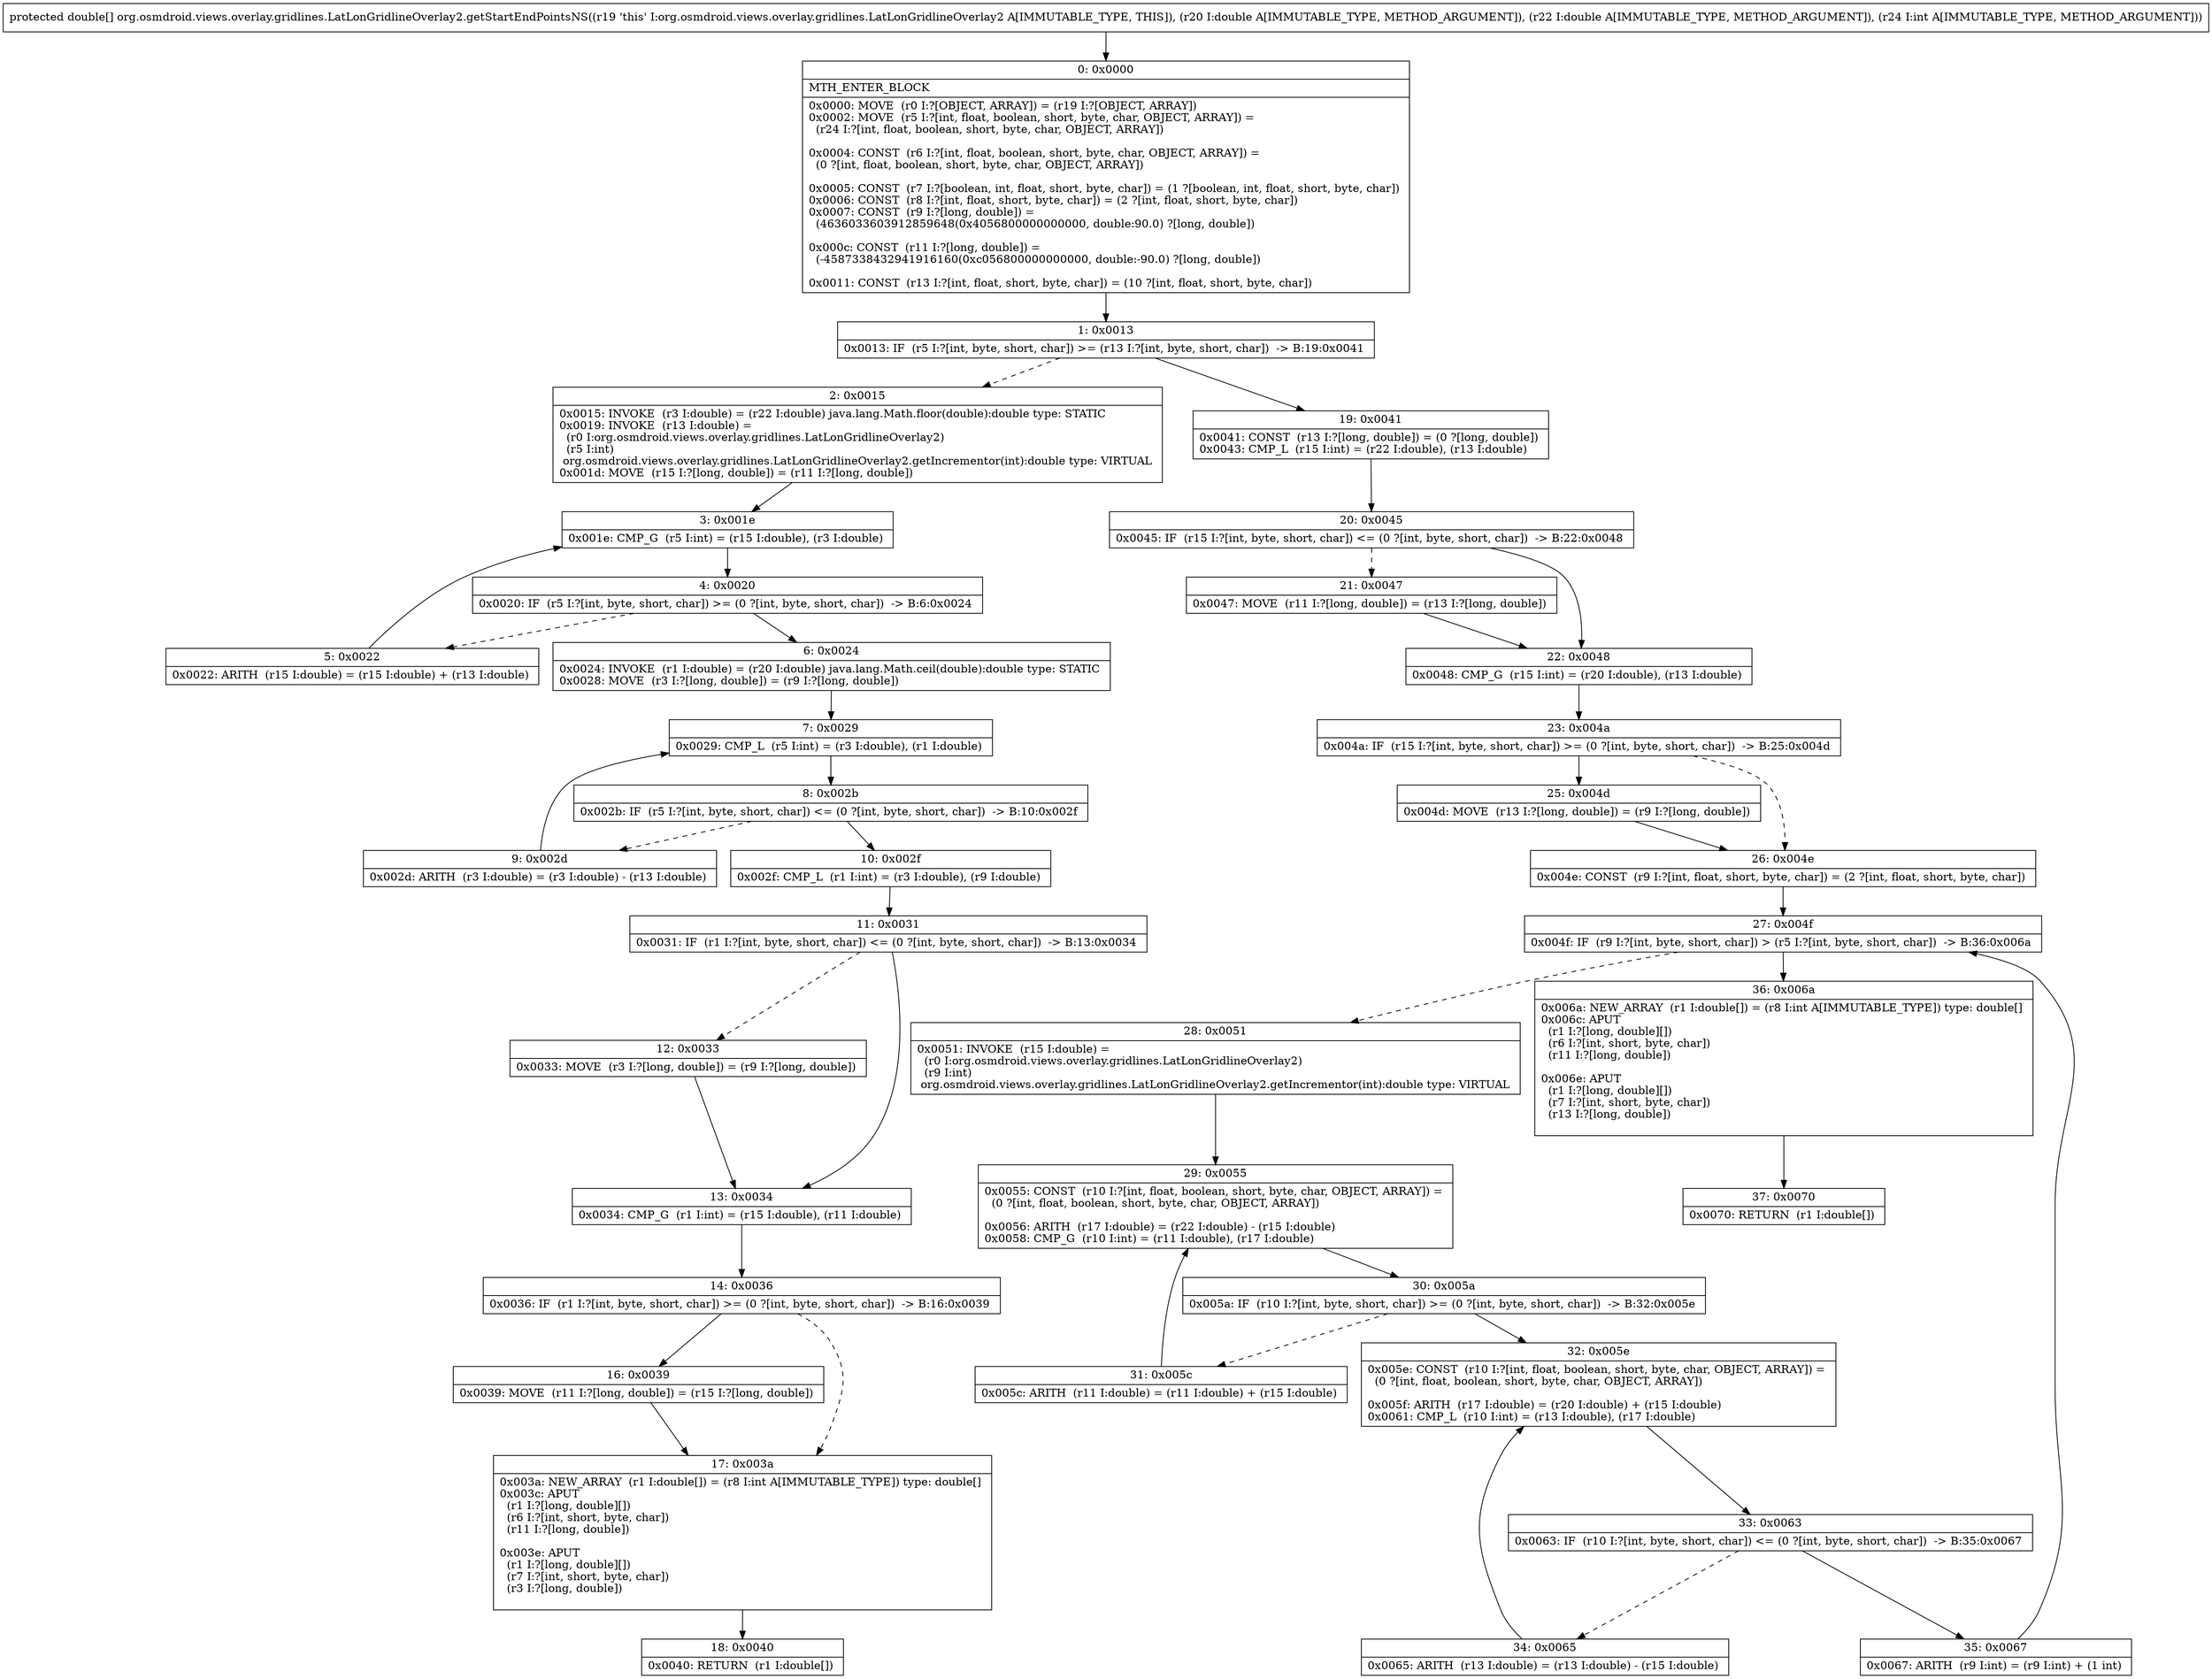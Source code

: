 digraph "CFG fororg.osmdroid.views.overlay.gridlines.LatLonGridlineOverlay2.getStartEndPointsNS(DDI)[D" {
Node_0 [shape=record,label="{0\:\ 0x0000|MTH_ENTER_BLOCK\l|0x0000: MOVE  (r0 I:?[OBJECT, ARRAY]) = (r19 I:?[OBJECT, ARRAY]) \l0x0002: MOVE  (r5 I:?[int, float, boolean, short, byte, char, OBJECT, ARRAY]) = \l  (r24 I:?[int, float, boolean, short, byte, char, OBJECT, ARRAY])\l \l0x0004: CONST  (r6 I:?[int, float, boolean, short, byte, char, OBJECT, ARRAY]) = \l  (0 ?[int, float, boolean, short, byte, char, OBJECT, ARRAY])\l \l0x0005: CONST  (r7 I:?[boolean, int, float, short, byte, char]) = (1 ?[boolean, int, float, short, byte, char]) \l0x0006: CONST  (r8 I:?[int, float, short, byte, char]) = (2 ?[int, float, short, byte, char]) \l0x0007: CONST  (r9 I:?[long, double]) = \l  (4636033603912859648(0x4056800000000000, double:90.0) ?[long, double])\l \l0x000c: CONST  (r11 I:?[long, double]) = \l  (\-4587338432941916160(0xc056800000000000, double:\-90.0) ?[long, double])\l \l0x0011: CONST  (r13 I:?[int, float, short, byte, char]) = (10 ?[int, float, short, byte, char]) \l}"];
Node_1 [shape=record,label="{1\:\ 0x0013|0x0013: IF  (r5 I:?[int, byte, short, char]) \>= (r13 I:?[int, byte, short, char])  \-\> B:19:0x0041 \l}"];
Node_2 [shape=record,label="{2\:\ 0x0015|0x0015: INVOKE  (r3 I:double) = (r22 I:double) java.lang.Math.floor(double):double type: STATIC \l0x0019: INVOKE  (r13 I:double) = \l  (r0 I:org.osmdroid.views.overlay.gridlines.LatLonGridlineOverlay2)\l  (r5 I:int)\l org.osmdroid.views.overlay.gridlines.LatLonGridlineOverlay2.getIncrementor(int):double type: VIRTUAL \l0x001d: MOVE  (r15 I:?[long, double]) = (r11 I:?[long, double]) \l}"];
Node_3 [shape=record,label="{3\:\ 0x001e|0x001e: CMP_G  (r5 I:int) = (r15 I:double), (r3 I:double) \l}"];
Node_4 [shape=record,label="{4\:\ 0x0020|0x0020: IF  (r5 I:?[int, byte, short, char]) \>= (0 ?[int, byte, short, char])  \-\> B:6:0x0024 \l}"];
Node_5 [shape=record,label="{5\:\ 0x0022|0x0022: ARITH  (r15 I:double) = (r15 I:double) + (r13 I:double) \l}"];
Node_6 [shape=record,label="{6\:\ 0x0024|0x0024: INVOKE  (r1 I:double) = (r20 I:double) java.lang.Math.ceil(double):double type: STATIC \l0x0028: MOVE  (r3 I:?[long, double]) = (r9 I:?[long, double]) \l}"];
Node_7 [shape=record,label="{7\:\ 0x0029|0x0029: CMP_L  (r5 I:int) = (r3 I:double), (r1 I:double) \l}"];
Node_8 [shape=record,label="{8\:\ 0x002b|0x002b: IF  (r5 I:?[int, byte, short, char]) \<= (0 ?[int, byte, short, char])  \-\> B:10:0x002f \l}"];
Node_9 [shape=record,label="{9\:\ 0x002d|0x002d: ARITH  (r3 I:double) = (r3 I:double) \- (r13 I:double) \l}"];
Node_10 [shape=record,label="{10\:\ 0x002f|0x002f: CMP_L  (r1 I:int) = (r3 I:double), (r9 I:double) \l}"];
Node_11 [shape=record,label="{11\:\ 0x0031|0x0031: IF  (r1 I:?[int, byte, short, char]) \<= (0 ?[int, byte, short, char])  \-\> B:13:0x0034 \l}"];
Node_12 [shape=record,label="{12\:\ 0x0033|0x0033: MOVE  (r3 I:?[long, double]) = (r9 I:?[long, double]) \l}"];
Node_13 [shape=record,label="{13\:\ 0x0034|0x0034: CMP_G  (r1 I:int) = (r15 I:double), (r11 I:double) \l}"];
Node_14 [shape=record,label="{14\:\ 0x0036|0x0036: IF  (r1 I:?[int, byte, short, char]) \>= (0 ?[int, byte, short, char])  \-\> B:16:0x0039 \l}"];
Node_16 [shape=record,label="{16\:\ 0x0039|0x0039: MOVE  (r11 I:?[long, double]) = (r15 I:?[long, double]) \l}"];
Node_17 [shape=record,label="{17\:\ 0x003a|0x003a: NEW_ARRAY  (r1 I:double[]) = (r8 I:int A[IMMUTABLE_TYPE]) type: double[] \l0x003c: APUT  \l  (r1 I:?[long, double][])\l  (r6 I:?[int, short, byte, char])\l  (r11 I:?[long, double])\l \l0x003e: APUT  \l  (r1 I:?[long, double][])\l  (r7 I:?[int, short, byte, char])\l  (r3 I:?[long, double])\l \l}"];
Node_18 [shape=record,label="{18\:\ 0x0040|0x0040: RETURN  (r1 I:double[]) \l}"];
Node_19 [shape=record,label="{19\:\ 0x0041|0x0041: CONST  (r13 I:?[long, double]) = (0 ?[long, double]) \l0x0043: CMP_L  (r15 I:int) = (r22 I:double), (r13 I:double) \l}"];
Node_20 [shape=record,label="{20\:\ 0x0045|0x0045: IF  (r15 I:?[int, byte, short, char]) \<= (0 ?[int, byte, short, char])  \-\> B:22:0x0048 \l}"];
Node_21 [shape=record,label="{21\:\ 0x0047|0x0047: MOVE  (r11 I:?[long, double]) = (r13 I:?[long, double]) \l}"];
Node_22 [shape=record,label="{22\:\ 0x0048|0x0048: CMP_G  (r15 I:int) = (r20 I:double), (r13 I:double) \l}"];
Node_23 [shape=record,label="{23\:\ 0x004a|0x004a: IF  (r15 I:?[int, byte, short, char]) \>= (0 ?[int, byte, short, char])  \-\> B:25:0x004d \l}"];
Node_25 [shape=record,label="{25\:\ 0x004d|0x004d: MOVE  (r13 I:?[long, double]) = (r9 I:?[long, double]) \l}"];
Node_26 [shape=record,label="{26\:\ 0x004e|0x004e: CONST  (r9 I:?[int, float, short, byte, char]) = (2 ?[int, float, short, byte, char]) \l}"];
Node_27 [shape=record,label="{27\:\ 0x004f|0x004f: IF  (r9 I:?[int, byte, short, char]) \> (r5 I:?[int, byte, short, char])  \-\> B:36:0x006a \l}"];
Node_28 [shape=record,label="{28\:\ 0x0051|0x0051: INVOKE  (r15 I:double) = \l  (r0 I:org.osmdroid.views.overlay.gridlines.LatLonGridlineOverlay2)\l  (r9 I:int)\l org.osmdroid.views.overlay.gridlines.LatLonGridlineOverlay2.getIncrementor(int):double type: VIRTUAL \l}"];
Node_29 [shape=record,label="{29\:\ 0x0055|0x0055: CONST  (r10 I:?[int, float, boolean, short, byte, char, OBJECT, ARRAY]) = \l  (0 ?[int, float, boolean, short, byte, char, OBJECT, ARRAY])\l \l0x0056: ARITH  (r17 I:double) = (r22 I:double) \- (r15 I:double) \l0x0058: CMP_G  (r10 I:int) = (r11 I:double), (r17 I:double) \l}"];
Node_30 [shape=record,label="{30\:\ 0x005a|0x005a: IF  (r10 I:?[int, byte, short, char]) \>= (0 ?[int, byte, short, char])  \-\> B:32:0x005e \l}"];
Node_31 [shape=record,label="{31\:\ 0x005c|0x005c: ARITH  (r11 I:double) = (r11 I:double) + (r15 I:double) \l}"];
Node_32 [shape=record,label="{32\:\ 0x005e|0x005e: CONST  (r10 I:?[int, float, boolean, short, byte, char, OBJECT, ARRAY]) = \l  (0 ?[int, float, boolean, short, byte, char, OBJECT, ARRAY])\l \l0x005f: ARITH  (r17 I:double) = (r20 I:double) + (r15 I:double) \l0x0061: CMP_L  (r10 I:int) = (r13 I:double), (r17 I:double) \l}"];
Node_33 [shape=record,label="{33\:\ 0x0063|0x0063: IF  (r10 I:?[int, byte, short, char]) \<= (0 ?[int, byte, short, char])  \-\> B:35:0x0067 \l}"];
Node_34 [shape=record,label="{34\:\ 0x0065|0x0065: ARITH  (r13 I:double) = (r13 I:double) \- (r15 I:double) \l}"];
Node_35 [shape=record,label="{35\:\ 0x0067|0x0067: ARITH  (r9 I:int) = (r9 I:int) + (1 int) \l}"];
Node_36 [shape=record,label="{36\:\ 0x006a|0x006a: NEW_ARRAY  (r1 I:double[]) = (r8 I:int A[IMMUTABLE_TYPE]) type: double[] \l0x006c: APUT  \l  (r1 I:?[long, double][])\l  (r6 I:?[int, short, byte, char])\l  (r11 I:?[long, double])\l \l0x006e: APUT  \l  (r1 I:?[long, double][])\l  (r7 I:?[int, short, byte, char])\l  (r13 I:?[long, double])\l \l}"];
Node_37 [shape=record,label="{37\:\ 0x0070|0x0070: RETURN  (r1 I:double[]) \l}"];
MethodNode[shape=record,label="{protected double[] org.osmdroid.views.overlay.gridlines.LatLonGridlineOverlay2.getStartEndPointsNS((r19 'this' I:org.osmdroid.views.overlay.gridlines.LatLonGridlineOverlay2 A[IMMUTABLE_TYPE, THIS]), (r20 I:double A[IMMUTABLE_TYPE, METHOD_ARGUMENT]), (r22 I:double A[IMMUTABLE_TYPE, METHOD_ARGUMENT]), (r24 I:int A[IMMUTABLE_TYPE, METHOD_ARGUMENT])) }"];
MethodNode -> Node_0;
Node_0 -> Node_1;
Node_1 -> Node_2[style=dashed];
Node_1 -> Node_19;
Node_2 -> Node_3;
Node_3 -> Node_4;
Node_4 -> Node_5[style=dashed];
Node_4 -> Node_6;
Node_5 -> Node_3;
Node_6 -> Node_7;
Node_7 -> Node_8;
Node_8 -> Node_9[style=dashed];
Node_8 -> Node_10;
Node_9 -> Node_7;
Node_10 -> Node_11;
Node_11 -> Node_12[style=dashed];
Node_11 -> Node_13;
Node_12 -> Node_13;
Node_13 -> Node_14;
Node_14 -> Node_16;
Node_14 -> Node_17[style=dashed];
Node_16 -> Node_17;
Node_17 -> Node_18;
Node_19 -> Node_20;
Node_20 -> Node_21[style=dashed];
Node_20 -> Node_22;
Node_21 -> Node_22;
Node_22 -> Node_23;
Node_23 -> Node_25;
Node_23 -> Node_26[style=dashed];
Node_25 -> Node_26;
Node_26 -> Node_27;
Node_27 -> Node_28[style=dashed];
Node_27 -> Node_36;
Node_28 -> Node_29;
Node_29 -> Node_30;
Node_30 -> Node_31[style=dashed];
Node_30 -> Node_32;
Node_31 -> Node_29;
Node_32 -> Node_33;
Node_33 -> Node_34[style=dashed];
Node_33 -> Node_35;
Node_34 -> Node_32;
Node_35 -> Node_27;
Node_36 -> Node_37;
}

